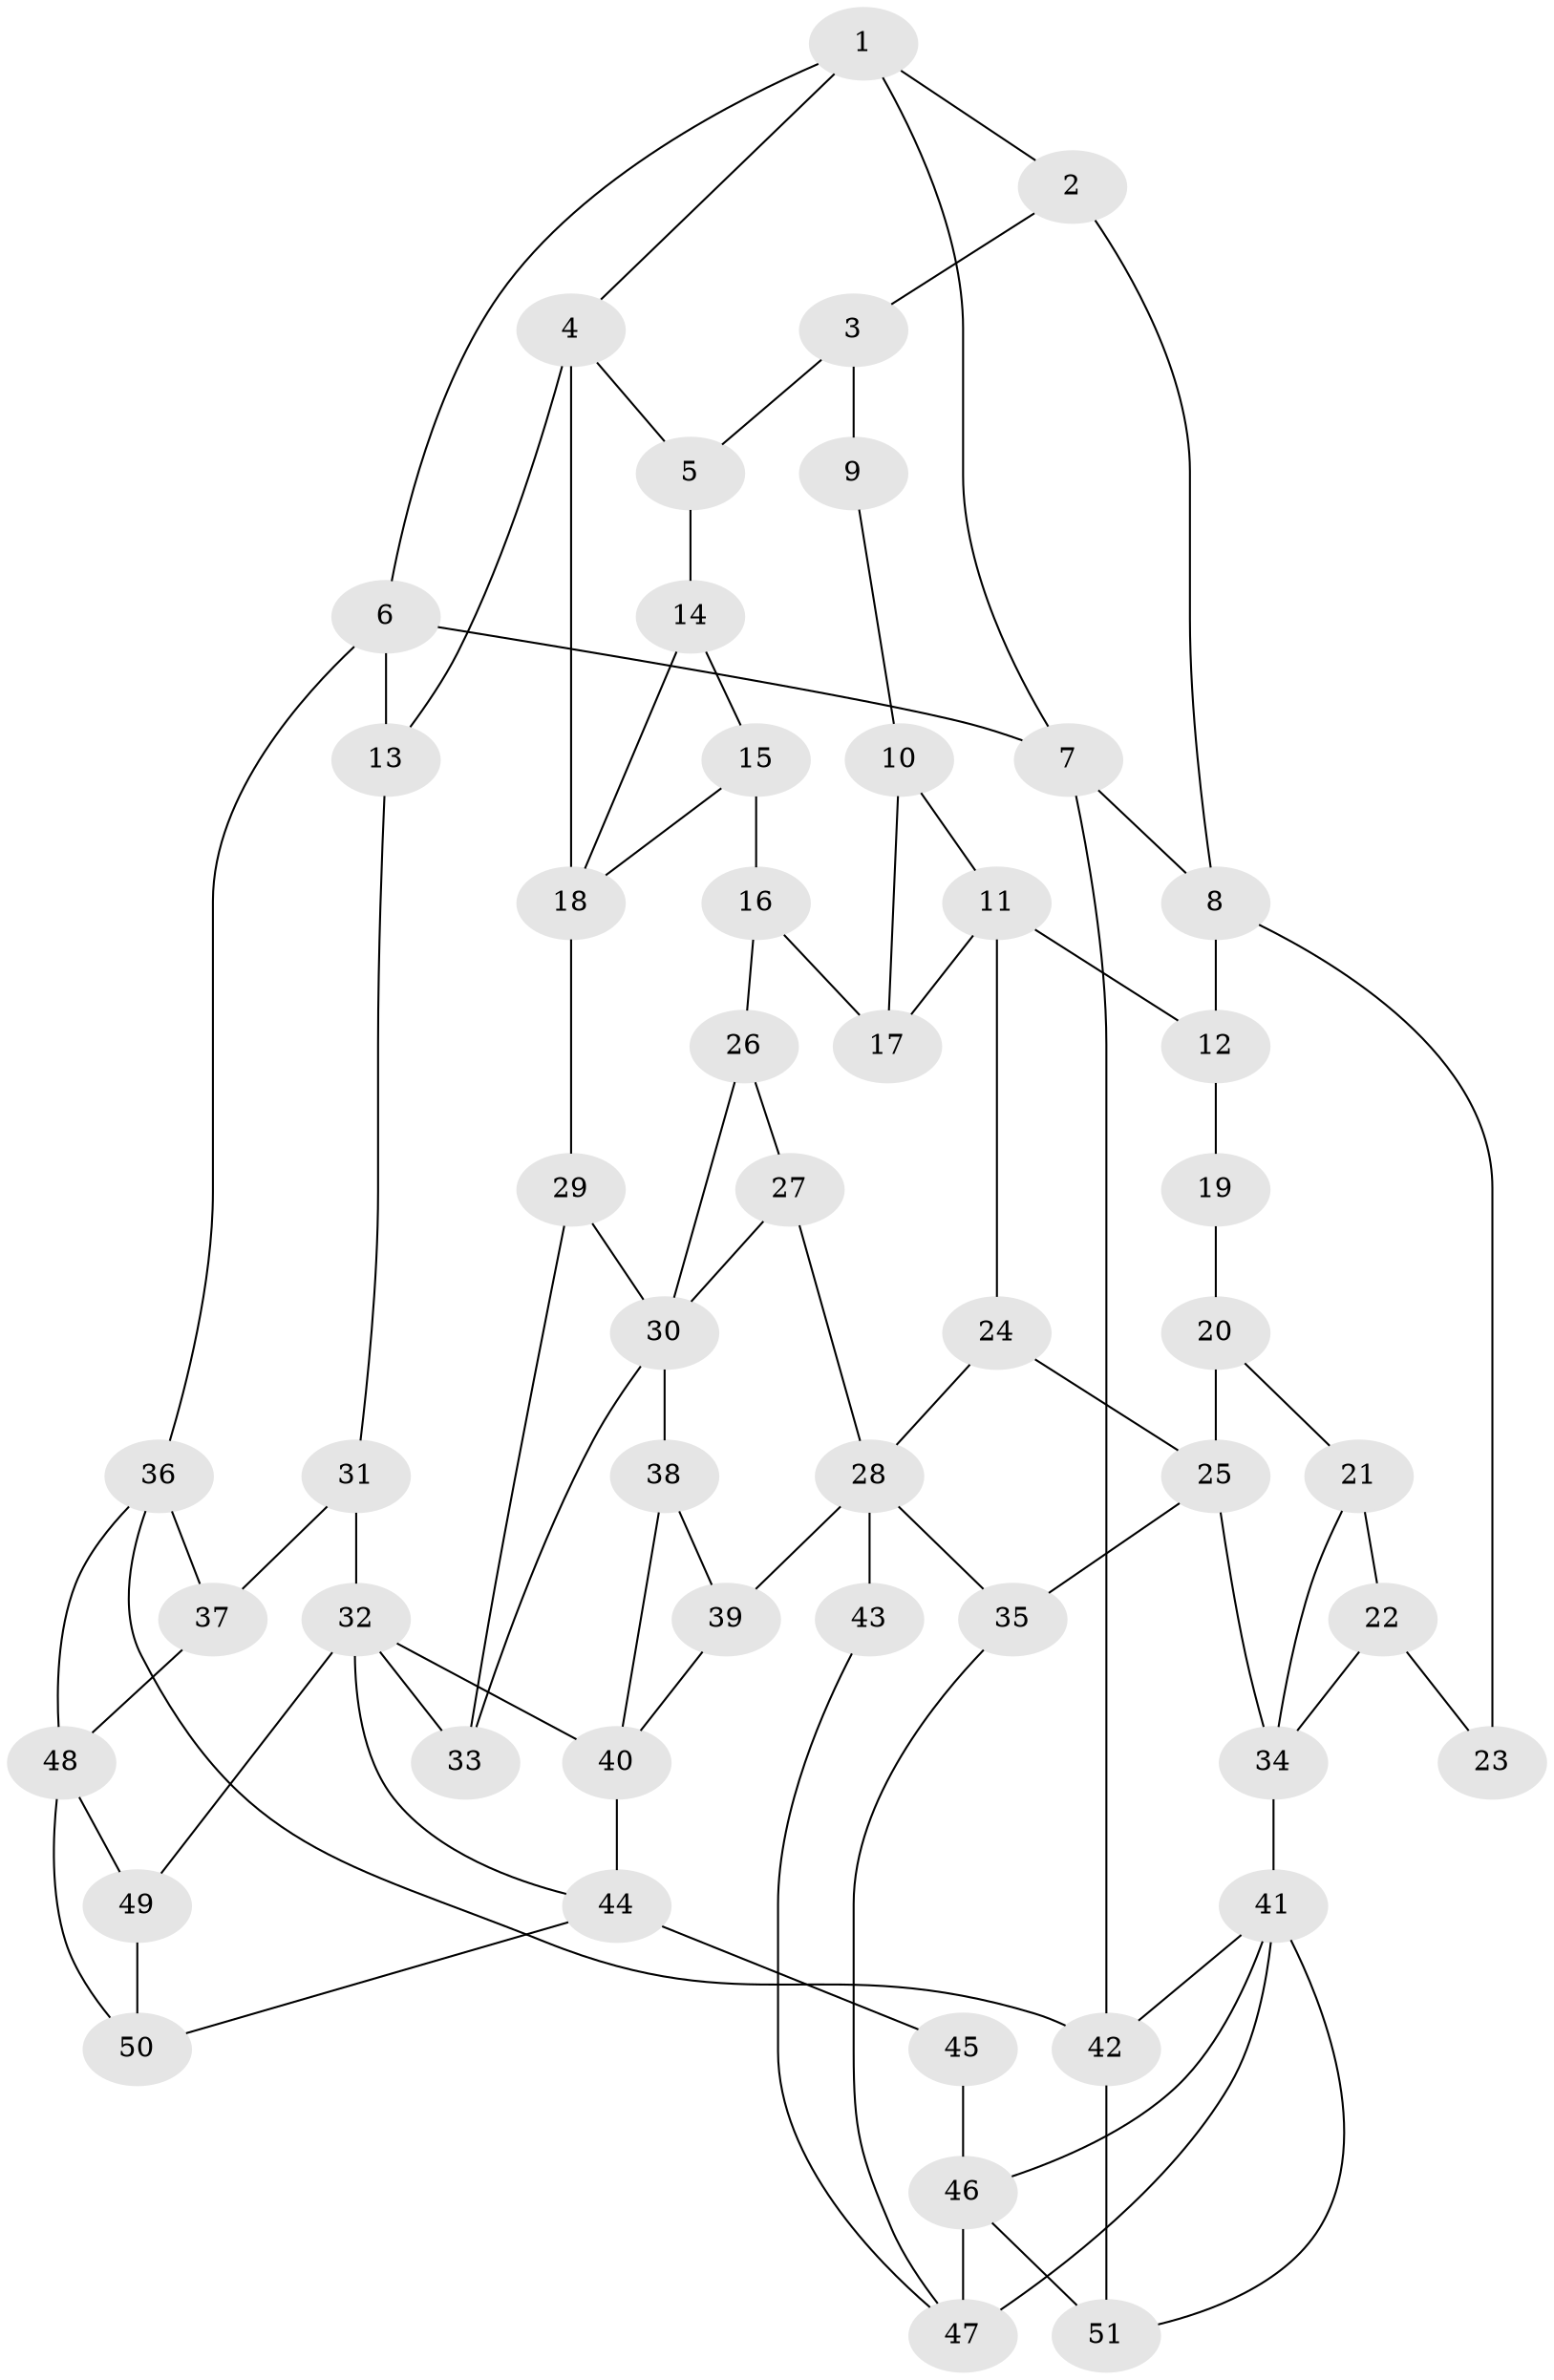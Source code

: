 // original degree distribution, {3: 0.0196078431372549, 5: 0.5686274509803921, 4: 0.21568627450980393, 6: 0.19607843137254902}
// Generated by graph-tools (version 1.1) at 2025/54/03/04/25 22:54:21]
// undirected, 51 vertices, 86 edges
graph export_dot {
  node [color=gray90,style=filled];
  1;
  2;
  3;
  4;
  5;
  6;
  7;
  8;
  9;
  10;
  11;
  12;
  13;
  14;
  15;
  16;
  17;
  18;
  19;
  20;
  21;
  22;
  23;
  24;
  25;
  26;
  27;
  28;
  29;
  30;
  31;
  32;
  33;
  34;
  35;
  36;
  37;
  38;
  39;
  40;
  41;
  42;
  43;
  44;
  45;
  46;
  47;
  48;
  49;
  50;
  51;
  1 -- 2 [weight=1.0];
  1 -- 4 [weight=1.0];
  1 -- 6 [weight=1.0];
  1 -- 7 [weight=1.0];
  2 -- 3 [weight=1.0];
  2 -- 8 [weight=1.0];
  3 -- 5 [weight=1.0];
  3 -- 9 [weight=2.0];
  4 -- 5 [weight=1.0];
  4 -- 13 [weight=1.0];
  4 -- 18 [weight=2.0];
  5 -- 14 [weight=1.0];
  6 -- 7 [weight=1.0];
  6 -- 13 [weight=1.0];
  6 -- 36 [weight=1.0];
  7 -- 8 [weight=1.0];
  7 -- 42 [weight=1.0];
  8 -- 12 [weight=2.0];
  8 -- 23 [weight=2.0];
  9 -- 10 [weight=1.0];
  10 -- 11 [weight=1.0];
  10 -- 17 [weight=1.0];
  11 -- 12 [weight=2.0];
  11 -- 17 [weight=1.0];
  11 -- 24 [weight=1.0];
  12 -- 19 [weight=2.0];
  13 -- 31 [weight=1.0];
  14 -- 15 [weight=1.0];
  14 -- 18 [weight=1.0];
  15 -- 16 [weight=1.0];
  15 -- 18 [weight=1.0];
  16 -- 17 [weight=1.0];
  16 -- 26 [weight=1.0];
  18 -- 29 [weight=2.0];
  19 -- 20 [weight=1.0];
  20 -- 21 [weight=1.0];
  20 -- 25 [weight=1.0];
  21 -- 22 [weight=1.0];
  21 -- 34 [weight=1.0];
  22 -- 23 [weight=1.0];
  22 -- 34 [weight=1.0];
  24 -- 25 [weight=1.0];
  24 -- 28 [weight=1.0];
  25 -- 34 [weight=1.0];
  25 -- 35 [weight=1.0];
  26 -- 27 [weight=1.0];
  26 -- 30 [weight=1.0];
  27 -- 28 [weight=1.0];
  27 -- 30 [weight=1.0];
  28 -- 35 [weight=1.0];
  28 -- 39 [weight=1.0];
  28 -- 43 [weight=2.0];
  29 -- 30 [weight=1.0];
  29 -- 33 [weight=1.0];
  30 -- 33 [weight=1.0];
  30 -- 38 [weight=2.0];
  31 -- 32 [weight=1.0];
  31 -- 37 [weight=1.0];
  32 -- 33 [weight=1.0];
  32 -- 40 [weight=1.0];
  32 -- 44 [weight=1.0];
  32 -- 49 [weight=1.0];
  34 -- 41 [weight=2.0];
  35 -- 47 [weight=1.0];
  36 -- 37 [weight=1.0];
  36 -- 42 [weight=1.0];
  36 -- 48 [weight=1.0];
  37 -- 48 [weight=2.0];
  38 -- 39 [weight=1.0];
  38 -- 40 [weight=1.0];
  39 -- 40 [weight=1.0];
  40 -- 44 [weight=2.0];
  41 -- 42 [weight=1.0];
  41 -- 46 [weight=1.0];
  41 -- 47 [weight=1.0];
  41 -- 51 [weight=1.0];
  42 -- 51 [weight=1.0];
  43 -- 47 [weight=1.0];
  44 -- 45 [weight=2.0];
  44 -- 50 [weight=1.0];
  45 -- 46 [weight=2.0];
  46 -- 47 [weight=2.0];
  46 -- 51 [weight=1.0];
  48 -- 49 [weight=1.0];
  48 -- 50 [weight=1.0];
  49 -- 50 [weight=1.0];
}
